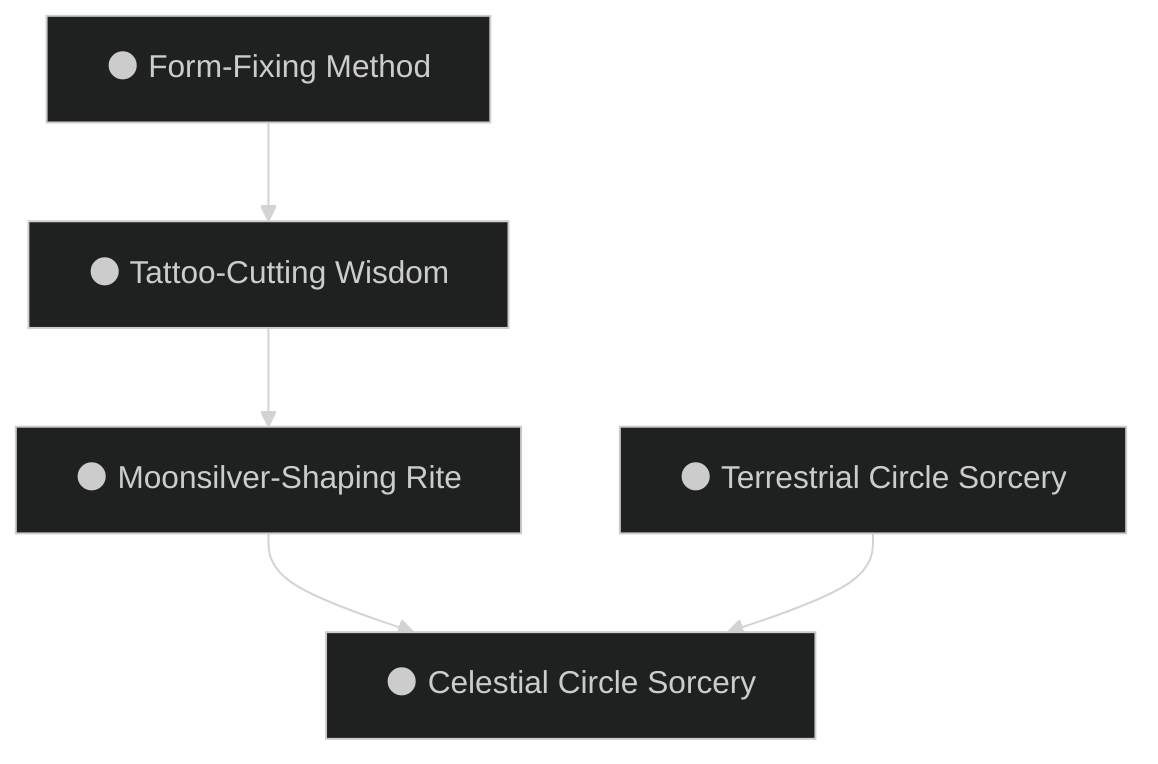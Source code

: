 ---
config:
  theme: dark
---
flowchart TD

    terrestrial_circle_sorcery["🌑 Terrestrial Circle Sorcery"]
    click terrestrial_circle_sorcery callback "
        Terrestrial Circle Sorcery<br>
        <br>
        Cost: 1 Willpower<br>
        Duration: Instant<br>
        Type: Simple<br>
        Minimum Intelligence: 3<br>
        Minimum Essence: 3<br>
        Prerequisite Charms: None<br>
        <br>
        Terrestrial sorcery is the simplest magic wielded by
        Lunars, and the No Moons will initiate members of any
        caste as sorcerers provided an Exalt shows the appropriate
        intelligence and aptitude. Note that invoking this
        Charm only enables the character to cast a single
        Terrestrial Circle Sorcery spell. The actual spell itself
        has an Essence cost, often very high, that the character
        must pay to actualize the spell. This cost is listed in the
        spell's description. Terrestrial Circle Sorcery can never
        be part of a Combo.
        "

    form_fixing_method["🌑 Form-Fixing Method"]
    click form_fixing_method callback "
        Form-Fixing Method<br>
        <br>
        Cost: 5 motes, 1 Willpower, 3 experience points<br>
        Duration: Instant<br>
        Type: Simple<br>
        Minimum Intelligence: 3<br>
        Minimum Essence: 3<br>
        Prerequisite Charms: None<br>
        <br>
        Knowledge of this Charm allows a Lunar to tattoo a newly
        Exalted Lunar, fixing his caste and allowing him to resist the
        physical (but not mental) warping properties of the Wyld. The
        Lunar can fix the newly tattooed Exalt's caste as whichever he
        chooses, but the tests of initiation are used to determined the
        Lunar's caste. The experience points spent are gone forever.
        This Charm is generally practiced only by Lunars of the No
        Moon Caste, but other Lunars know it. However, it is considered
        inappropriate for Lunars of castes other than No Moon to
        tattoo young Lunars. The use of this Charm requires a ceremony
        of several hours, where occult instruments are used to
        draw the moonsilver tattoos into the Lunar's skin.
        "

    tattoo_cutting_wisdom["🌑 Tattoo-Cutting Wisdom"]
    form_fixing_method --> tattoo_cutting_wisdom
    click tattoo_cutting_wisdom callback "
        Tattoo-Cutting Wisdom<br>
        <br>
        Cost: 3 motes, 1 Willpower, 1 experience point<br>
        Duration: Instant<br>
        Type: Simple<br>
        Minimum Intelligence: 3<br>
        Minimum Essence: 3<br>
        Prerequisite Charms: Form-Fixing Method<br>
        <br>
        Using this Charm, a Lunar can engrave or otherwise mark
        an item so that it is immune to the chaotic effects of the Wyld,
        an untamed Demesne or another source of shapechanging.
        "

    moonsilver_shaping_rite["🌑 Moonsilver-Shaping Rite"]
    tattoo_cutting_wisdom --> moonsilver_shaping_rite
    click moonsilver_shaping_rite callback "
        Moonsilver-Shaping Rite<br>
        <br>
        Cost: Special<br>
        Duration: Indefinite<br>
        Type: Simple<br>
        Minimum Intelligence: 3<br>
        Minimum Essence: 3<br>
        Prerequisite Charms: Tattoo-Cutting Wisdom<br>
        <br>
        Though others may attempt to forge moonsilver,
        only a Lunar Exalted has the knowledge and spiritual
        connection to the Magical Material to shape it effectively.
        Enacting this Charm forges a bond between the
        Lunar and the moonsilver being worked. Moonsilver is
        essentially impossible to work without the use of this
        Charm, and the technique is a jealously guarded secret of
        the Lunars. This bond must be maintained — and the
        Essence committed — for the duration of the item-crafting
        effort, even when the object is not in the Lunar's
        immediate presence. Failing to maintain the Charm
        results in the immediate failure of the creation effort,
        though the moonsilver can be reused in a later project.
        The Essence cost of the Charm is twice the rating of the
        artifact the Lunar seeks to create. This is in addition to
        the basic Essence cost for creating the item (see Chapter
        Five of The Book of Three Circles for the specifics and
        rules of item creation).
        "

    celestial_circle_sorcery["🌑 Celestial Circle Sorcery"]
    moonsilver_shaping_rite --> celestial_circle_sorcery
    terrestrial_circle_sorcery --> celestial_circle_sorcery
    click celestial_circle_sorcery callback "
        Celestial Circle Sorcery<br>
        <br>
        Cost: 2 Willpower<br>
        Duration: Instant<br>
        Type: Simple<br>
        Minimum Intelligence: 4<br>
        Minimum Essence: 4<br>
        Prerequisite Charms: Terrestrial Circle Sorcery, Moonsilver-Shaping Rite<br>
        <br>
        Celestial sorcery is much harder to learn and master
        than Terrestrial magics, and its practice among the
        Lunar Exalted is restricted to members of the No Moon
        Caste, who must undergo a rigorous (and often deadly)
        training regime before they are entrusted with its secrets.
        Note that invoking this Charm only enables the character
        to cast a single Celestial Circle Sorcery spell. The
        actual spell itself has an Essence cost, often very high,
        that the character must pay to actualize the spell. This
        cost is listed in the spell's description. Celestial Circle
        Sorcery can never be part of a Combo.
        "